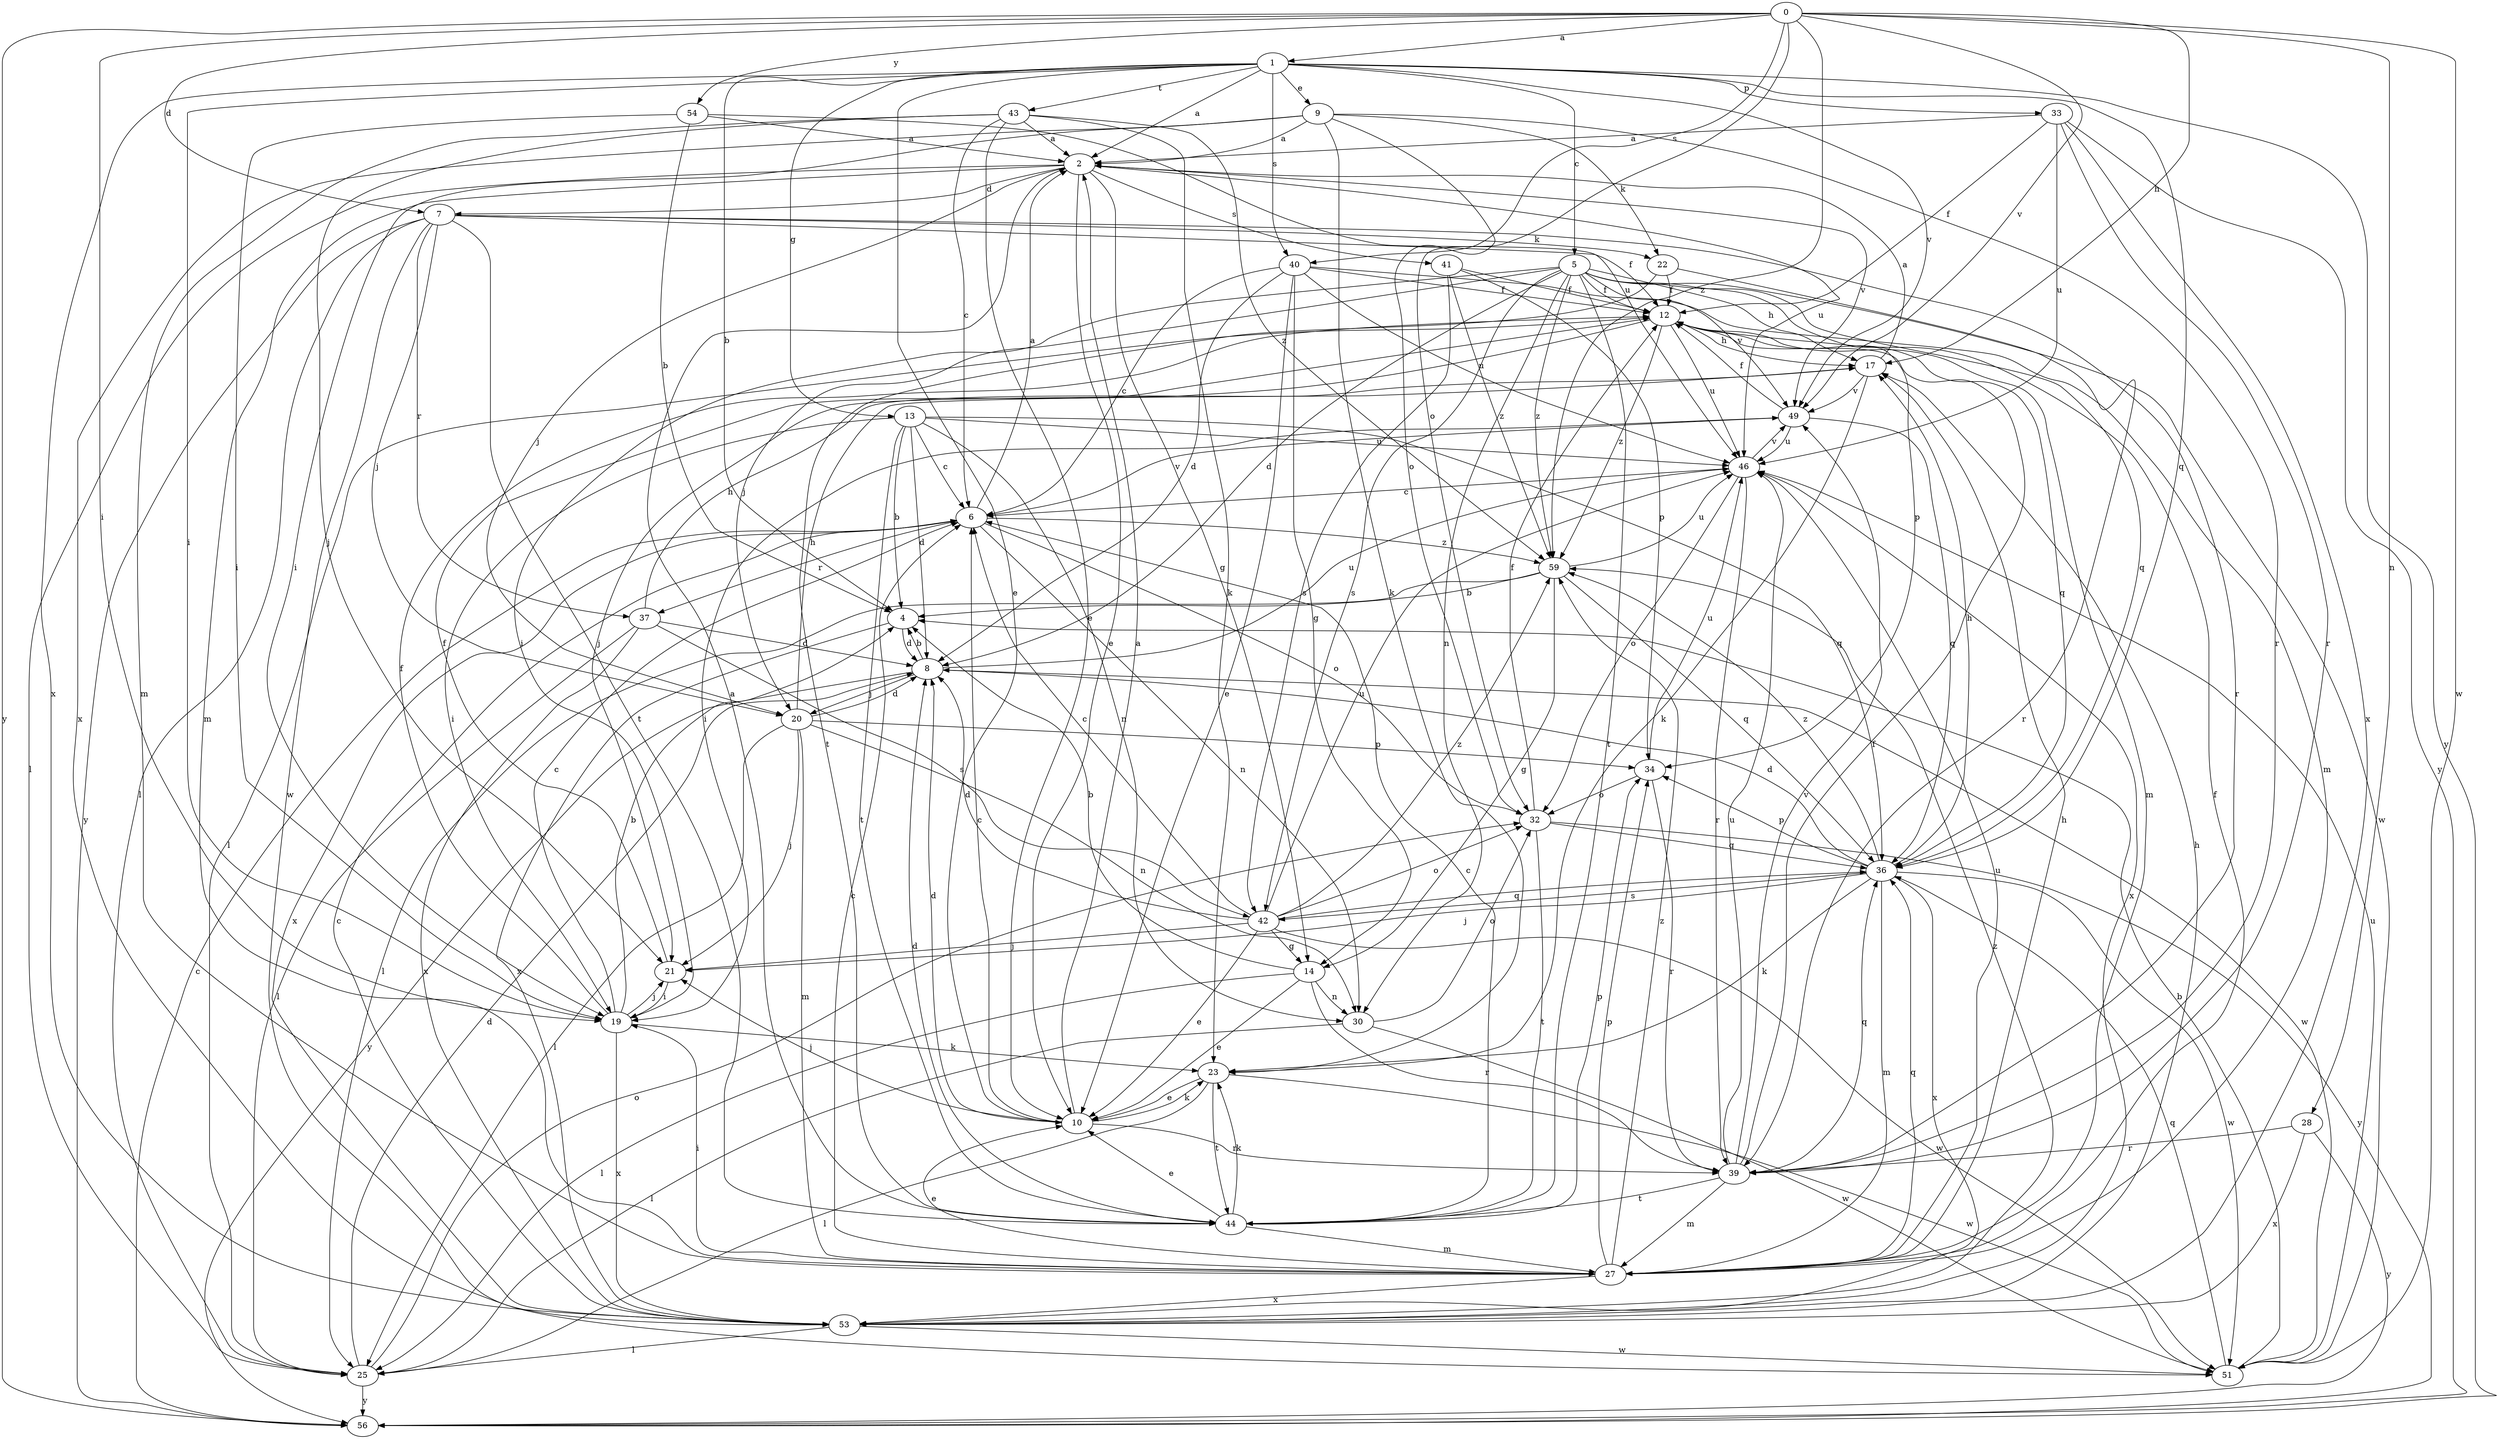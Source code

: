 strict digraph  {
0;
1;
2;
4;
5;
6;
7;
8;
9;
10;
12;
13;
14;
17;
19;
20;
21;
22;
23;
25;
27;
28;
30;
32;
33;
34;
36;
37;
39;
40;
41;
42;
43;
44;
46;
49;
51;
53;
54;
56;
59;
0 -> 1  [label=a];
0 -> 7  [label=d];
0 -> 17  [label=h];
0 -> 19  [label=i];
0 -> 28  [label=n];
0 -> 32  [label=o];
0 -> 40  [label=s];
0 -> 49  [label=v];
0 -> 51  [label=w];
0 -> 54  [label=y];
0 -> 56  [label=y];
0 -> 59  [label=z];
1 -> 2  [label=a];
1 -> 4  [label=b];
1 -> 5  [label=c];
1 -> 9  [label=e];
1 -> 10  [label=e];
1 -> 13  [label=g];
1 -> 19  [label=i];
1 -> 33  [label=p];
1 -> 36  [label=q];
1 -> 40  [label=s];
1 -> 43  [label=t];
1 -> 49  [label=v];
1 -> 53  [label=x];
1 -> 56  [label=y];
2 -> 7  [label=d];
2 -> 10  [label=e];
2 -> 14  [label=g];
2 -> 20  [label=j];
2 -> 25  [label=l];
2 -> 27  [label=m];
2 -> 41  [label=s];
2 -> 46  [label=u];
2 -> 49  [label=v];
4 -> 8  [label=d];
4 -> 53  [label=x];
5 -> 8  [label=d];
5 -> 12  [label=f];
5 -> 17  [label=h];
5 -> 19  [label=i];
5 -> 20  [label=j];
5 -> 30  [label=n];
5 -> 34  [label=p];
5 -> 36  [label=q];
5 -> 42  [label=s];
5 -> 44  [label=t];
5 -> 49  [label=v];
5 -> 51  [label=w];
5 -> 59  [label=z];
6 -> 2  [label=a];
6 -> 30  [label=n];
6 -> 32  [label=o];
6 -> 37  [label=r];
6 -> 49  [label=v];
6 -> 53  [label=x];
6 -> 59  [label=z];
7 -> 12  [label=f];
7 -> 20  [label=j];
7 -> 22  [label=k];
7 -> 25  [label=l];
7 -> 37  [label=r];
7 -> 39  [label=r];
7 -> 44  [label=t];
7 -> 51  [label=w];
7 -> 56  [label=y];
8 -> 4  [label=b];
8 -> 20  [label=j];
8 -> 46  [label=u];
8 -> 51  [label=w];
8 -> 56  [label=y];
9 -> 2  [label=a];
9 -> 19  [label=i];
9 -> 22  [label=k];
9 -> 23  [label=k];
9 -> 32  [label=o];
9 -> 39  [label=r];
9 -> 53  [label=x];
10 -> 2  [label=a];
10 -> 6  [label=c];
10 -> 8  [label=d];
10 -> 21  [label=j];
10 -> 23  [label=k];
10 -> 39  [label=r];
12 -> 17  [label=h];
12 -> 21  [label=j];
12 -> 25  [label=l];
12 -> 27  [label=m];
12 -> 36  [label=q];
12 -> 46  [label=u];
12 -> 59  [label=z];
13 -> 4  [label=b];
13 -> 6  [label=c];
13 -> 8  [label=d];
13 -> 19  [label=i];
13 -> 30  [label=n];
13 -> 36  [label=q];
13 -> 44  [label=t];
13 -> 46  [label=u];
14 -> 4  [label=b];
14 -> 10  [label=e];
14 -> 25  [label=l];
14 -> 30  [label=n];
14 -> 39  [label=r];
17 -> 2  [label=a];
17 -> 23  [label=k];
17 -> 49  [label=v];
19 -> 4  [label=b];
19 -> 6  [label=c];
19 -> 12  [label=f];
19 -> 21  [label=j];
19 -> 23  [label=k];
19 -> 53  [label=x];
20 -> 8  [label=d];
20 -> 17  [label=h];
20 -> 21  [label=j];
20 -> 25  [label=l];
20 -> 27  [label=m];
20 -> 30  [label=n];
20 -> 34  [label=p];
21 -> 12  [label=f];
21 -> 19  [label=i];
22 -> 12  [label=f];
22 -> 39  [label=r];
22 -> 44  [label=t];
23 -> 10  [label=e];
23 -> 25  [label=l];
23 -> 44  [label=t];
23 -> 51  [label=w];
25 -> 8  [label=d];
25 -> 32  [label=o];
25 -> 56  [label=y];
27 -> 6  [label=c];
27 -> 10  [label=e];
27 -> 12  [label=f];
27 -> 17  [label=h];
27 -> 19  [label=i];
27 -> 34  [label=p];
27 -> 36  [label=q];
27 -> 46  [label=u];
27 -> 53  [label=x];
27 -> 59  [label=z];
28 -> 39  [label=r];
28 -> 53  [label=x];
28 -> 56  [label=y];
30 -> 25  [label=l];
30 -> 32  [label=o];
30 -> 51  [label=w];
32 -> 12  [label=f];
32 -> 36  [label=q];
32 -> 44  [label=t];
32 -> 56  [label=y];
33 -> 2  [label=a];
33 -> 12  [label=f];
33 -> 39  [label=r];
33 -> 46  [label=u];
33 -> 53  [label=x];
33 -> 56  [label=y];
34 -> 32  [label=o];
34 -> 39  [label=r];
34 -> 46  [label=u];
36 -> 8  [label=d];
36 -> 17  [label=h];
36 -> 21  [label=j];
36 -> 23  [label=k];
36 -> 27  [label=m];
36 -> 34  [label=p];
36 -> 42  [label=s];
36 -> 51  [label=w];
36 -> 53  [label=x];
36 -> 59  [label=z];
37 -> 8  [label=d];
37 -> 17  [label=h];
37 -> 25  [label=l];
37 -> 42  [label=s];
37 -> 53  [label=x];
39 -> 12  [label=f];
39 -> 27  [label=m];
39 -> 36  [label=q];
39 -> 44  [label=t];
39 -> 46  [label=u];
39 -> 49  [label=v];
40 -> 6  [label=c];
40 -> 8  [label=d];
40 -> 10  [label=e];
40 -> 12  [label=f];
40 -> 14  [label=g];
40 -> 27  [label=m];
40 -> 46  [label=u];
41 -> 12  [label=f];
41 -> 34  [label=p];
41 -> 42  [label=s];
41 -> 59  [label=z];
42 -> 6  [label=c];
42 -> 8  [label=d];
42 -> 10  [label=e];
42 -> 14  [label=g];
42 -> 21  [label=j];
42 -> 32  [label=o];
42 -> 36  [label=q];
42 -> 46  [label=u];
42 -> 51  [label=w];
42 -> 59  [label=z];
43 -> 2  [label=a];
43 -> 6  [label=c];
43 -> 10  [label=e];
43 -> 21  [label=j];
43 -> 23  [label=k];
43 -> 27  [label=m];
43 -> 59  [label=z];
44 -> 2  [label=a];
44 -> 6  [label=c];
44 -> 8  [label=d];
44 -> 10  [label=e];
44 -> 23  [label=k];
44 -> 27  [label=m];
44 -> 34  [label=p];
46 -> 6  [label=c];
46 -> 32  [label=o];
46 -> 39  [label=r];
46 -> 49  [label=v];
46 -> 53  [label=x];
49 -> 12  [label=f];
49 -> 19  [label=i];
49 -> 36  [label=q];
49 -> 46  [label=u];
51 -> 4  [label=b];
51 -> 36  [label=q];
51 -> 46  [label=u];
53 -> 6  [label=c];
53 -> 17  [label=h];
53 -> 25  [label=l];
53 -> 51  [label=w];
53 -> 59  [label=z];
54 -> 2  [label=a];
54 -> 4  [label=b];
54 -> 19  [label=i];
54 -> 46  [label=u];
56 -> 6  [label=c];
59 -> 4  [label=b];
59 -> 14  [label=g];
59 -> 25  [label=l];
59 -> 36  [label=q];
59 -> 46  [label=u];
}
